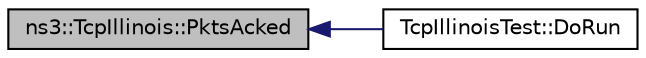 digraph "ns3::TcpIllinois::PktsAcked"
{
  edge [fontname="Helvetica",fontsize="10",labelfontname="Helvetica",labelfontsize="10"];
  node [fontname="Helvetica",fontsize="10",shape=record];
  rankdir="LR";
  Node1 [label="ns3::TcpIllinois::PktsAcked",height=0.2,width=0.4,color="black", fillcolor="grey75", style="filled", fontcolor="black"];
  Node1 -> Node2 [dir="back",color="midnightblue",fontsize="10",style="solid"];
  Node2 [label="TcpIllinoisTest::DoRun",height=0.2,width=0.4,color="black", fillcolor="white", style="filled",URL="$de/d2d/classTcpIllinoisTest.html#a496fabd3bdc6378fda2a552d7cc202c9",tooltip="Implementation to actually run this TestCase. "];
}
